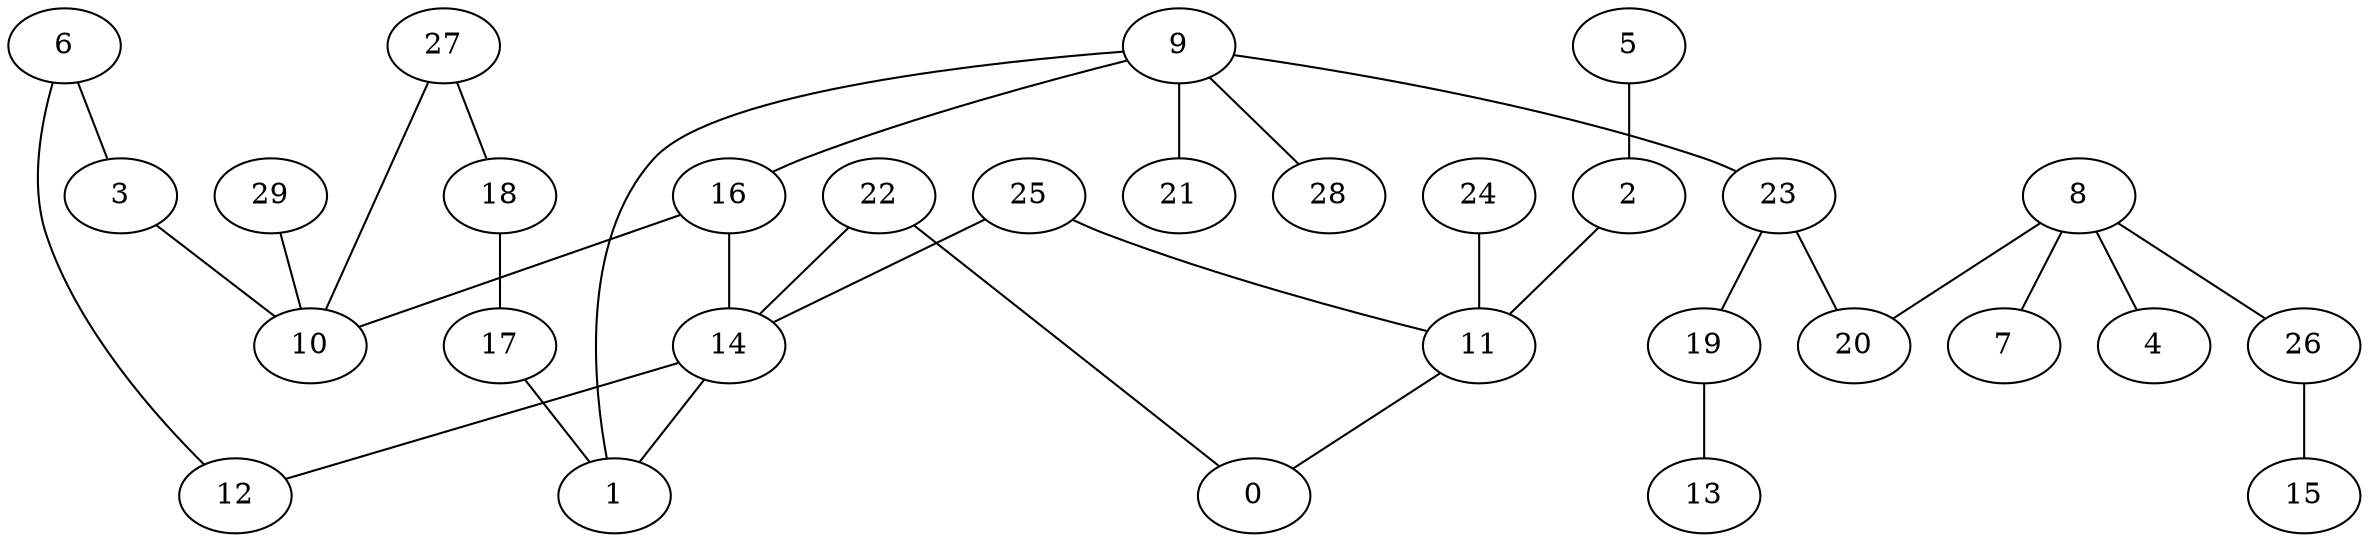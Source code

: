 digraph GG_graph {

subgraph G_graph {
edge [color = black]
"6" -> "12" [dir = none]
"3" -> "10" [dir = none]
"16" -> "14" [dir = none]
"16" -> "10" [dir = none]
"9" -> "21" [dir = none]
"9" -> "28" [dir = none]
"9" -> "16" [dir = none]
"9" -> "23" [dir = none]
"22" -> "0" [dir = none]
"29" -> "10" [dir = none]
"27" -> "18" [dir = none]
"27" -> "10" [dir = none]
"14" -> "12" [dir = none]
"14" -> "1" [dir = none]
"26" -> "15" [dir = none]
"17" -> "1" [dir = none]
"23" -> "19" [dir = none]
"23" -> "20" [dir = none]
"11" -> "0" [dir = none]
"8" -> "26" [dir = none]
"8" -> "7" [dir = none]
"8" -> "4" [dir = none]
"8" -> "20" [dir = none]
"25" -> "11" [dir = none]
"25" -> "14" [dir = none]
"2" -> "11" [dir = none]
"19" -> "13" [dir = none]
"5" -> "2" [dir = none]
"24" -> "11" [dir = none]
"9" -> "1" [dir = none]
"22" -> "14" [dir = none]
"18" -> "17" [dir = none]
"6" -> "3" [dir = none]
}

}

